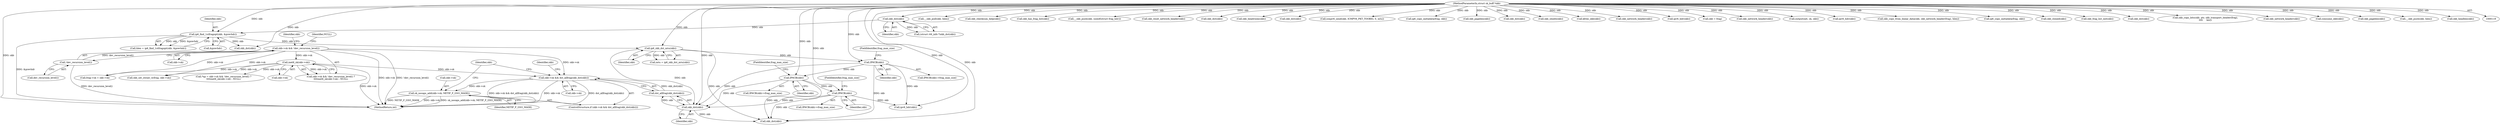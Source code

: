 digraph "0_linux_2423496af35d94a87156b063ea5cedffc10a70a1_0@pointer" {
"1000912" [label="(Call,skb->sk && dst_allfrag(skb_dst(skb)))"];
"1000143" [label="(Call,inet6_sk(skb->sk))"];
"1000137" [label="(Call,skb->sk && !dev_recursion_level())"];
"1000141" [label="(Call,!dev_recursion_level())"];
"1000916" [label="(Call,dst_allfrag(skb_dst(skb)))"];
"1000917" [label="(Call,skb_dst(skb))"];
"1000224" [label="(Call,IP6CB(skb))"];
"1000216" [label="(Call,IP6CB(skb))"];
"1000209" [label="(Call,IP6CB(skb))"];
"1000192" [label="(Call,ip6_skb_dst_mtu(skb))"];
"1000173" [label="(Call,ip6_find_1stfragopt(skb, &prevhdr))"];
"1000131" [label="(Call,skb_dst(skb))"];
"1000122" [label="(MethodParameterIn,struct sk_buff *skb)"];
"1000919" [label="(Call,sk_nocaps_add(skb->sk, NETIF_F_GSO_MASK))"];
"1000137" [label="(Call,skb->sk && !dev_recursion_level())"];
"1000436" [label="(Call,__skb_pull(skb, hlen))"];
"1000171" [label="(Call,hlen = ip6_find_1stfragopt(skb, &prevhdr))"];
"1000141" [label="(Call,!dev_recursion_level())"];
"1000211" [label="(FieldIdentifier,frag_max_size)"];
"1000147" [label="(Identifier,NULL)"];
"1000193" [label="(Identifier,skb)"];
"1000291" [label="(Call,skb_checksum_help(skb))"];
"1000952" [label="(MethodReturn,int)"];
"1000303" [label="(Call,skb_has_frag_list(skb))"];
"1000926" [label="(Identifier,skb)"];
"1000919" [label="(Call,sk_nocaps_add(skb->sk, NETIF_F_GSO_MASK))"];
"1000129" [label="(Call,(struct rt6_info *)skb_dst(skb))"];
"1000443" [label="(Call,__skb_push(skb, sizeof(struct frag_hdr)))"];
"1000450" [label="(Call,skb_reset_network_header(skb))"];
"1000903" [label="(Call,skb_dst(skb))"];
"1000208" [label="(Call,IP6CB(skb)->frag_max_size)"];
"1000329" [label="(Call,skb_headroom(skb))"];
"1000122" [label="(MethodParameterIn,struct sk_buff *skb)"];
"1000224" [label="(Call,IP6CB(skb))"];
"1000913" [label="(Call,skb->sk)"];
"1000920" [label="(Call,skb->sk)"];
"1000175" [label="(Call,&prevhdr)"];
"1000192" [label="(Call,ip6_skb_dst_mtu(skb))"];
"1000929" [label="(Call,skb_dst(skb))"];
"1000897" [label="(Call,skb_dst(skb))"];
"1000210" [label="(Identifier,skb)"];
"1000932" [label="(Call,icmpv6_send(skb, ICMPV6_PKT_TOOBIG, 0, mtu))"];
"1000223" [label="(Call,IP6CB(skb)->frag_max_size)"];
"1000218" [label="(FieldIdentifier,frag_max_size)"];
"1000762" [label="(Call,ip6_copy_metadata(frag, skb))"];
"1000216" [label="(Call,IP6CB(skb))"];
"1000912" [label="(Call,skb->sk && dst_allfrag(skb_dst(skb)))"];
"1000480" [label="(Call,skb_pagelen(skb))"];
"1000754" [label="(Call,skb_dst(skb))"];
"1000431" [label="(Call,skb_shinfo(skb))"];
"1000948" [label="(Call,kfree_skb(skb))"];
"1000190" [label="(Call,mtu = ip6_skb_dst_mtu(skb))"];
"1000917" [label="(Call,skb_dst(skb))"];
"1000143" [label="(Call,inet6_sk(skb->sk))"];
"1000174" [label="(Identifier,skb)"];
"1000136" [label="(Call,skb->sk && !dev_recursion_level() ?\n\t\t\t\tinet6_sk(skb->sk) : NULL)"];
"1000377" [label="(Call,frag->sk = skb->sk)"];
"1000131" [label="(Call,skb_dst(skb))"];
"1000453" [label="(Call,skb_network_header(skb))"];
"1000497" [label="(Call,ipv6_hdr(skb))"];
"1000132" [label="(Identifier,skb)"];
"1000619" [label="(Call,skb = frag)"];
"1000820" [label="(Call,skb_network_header(skb))"];
"1000217" [label="(Identifier,skb)"];
"1000923" [label="(Identifier,NETIF_F_GSO_MASK)"];
"1000598" [label="(Call,output(net, sk, skb))"];
"1000173" [label="(Call,ip6_find_1stfragopt(skb, &prevhdr))"];
"1000138" [label="(Call,skb->sk)"];
"1000279" [label="(Call,ipv6_hdr(skb))"];
"1000807" [label="(Call,skb_copy_from_linear_data(skb, skb_network_header(frag), hlen))"];
"1000945" [label="(Call,skb_dst(skb))"];
"1000593" [label="(Call,ip6_copy_metadata(frag, skb))"];
"1000918" [label="(Identifier,skb)"];
"1000134" [label="(Call,*np = skb->sk && !dev_recursion_level() ?\n\t\t\t\tinet6_sk(skb->sk) : NULL)"];
"1000209" [label="(Call,IP6CB(skb))"];
"1000225" [label="(Identifier,skb)"];
"1000226" [label="(FieldIdentifier,frag_max_size)"];
"1000326" [label="(Call,skb_cloned(skb))"];
"1000434" [label="(Call,skb_frag_list_init(skb))"];
"1000911" [label="(ControlStructure,if (skb->sk && dst_allfrag(skb_dst(skb))))"];
"1000145" [label="(Identifier,skb)"];
"1000802" [label="(Call,skb_set_owner_w(frag, skb->sk))"];
"1000420" [label="(Call,skb_dst(skb))"];
"1000215" [label="(Call,IP6CB(skb)->frag_max_size)"];
"1000142" [label="(Call,dev_recursion_level())"];
"1000842" [label="(Call,skb_copy_bits(skb, ptr, skb_transport_header(frag),\n\t\t\t\t     len))"];
"1000921" [label="(Identifier,skb)"];
"1000409" [label="(Call,skb_network_header(skb))"];
"1000916" [label="(Call,dst_allfrag(skb_dst(skb)))"];
"1000274" [label="(Call,ipv6_hdr(skb))"];
"1000906" [label="(Call,consume_skb(skb))"];
"1000309" [label="(Call,skb_pagelen(skb))"];
"1000144" [label="(Call,skb->sk)"];
"1000447" [label="(Call,__skb_push(skb, hlen))"];
"1000488" [label="(Call,skb_headlen(skb))"];
"1000912" -> "1000911"  [label="AST: "];
"1000912" -> "1000913"  [label="CFG: "];
"1000912" -> "1000916"  [label="CFG: "];
"1000913" -> "1000912"  [label="AST: "];
"1000916" -> "1000912"  [label="AST: "];
"1000921" -> "1000912"  [label="CFG: "];
"1000926" -> "1000912"  [label="CFG: "];
"1000912" -> "1000952"  [label="DDG: dst_allfrag(skb_dst(skb))"];
"1000912" -> "1000952"  [label="DDG: skb->sk && dst_allfrag(skb_dst(skb))"];
"1000912" -> "1000952"  [label="DDG: skb->sk"];
"1000143" -> "1000912"  [label="DDG: skb->sk"];
"1000137" -> "1000912"  [label="DDG: skb->sk"];
"1000916" -> "1000912"  [label="DDG: skb_dst(skb)"];
"1000912" -> "1000919"  [label="DDG: skb->sk"];
"1000143" -> "1000136"  [label="AST: "];
"1000143" -> "1000144"  [label="CFG: "];
"1000144" -> "1000143"  [label="AST: "];
"1000136" -> "1000143"  [label="CFG: "];
"1000143" -> "1000952"  [label="DDG: skb->sk"];
"1000143" -> "1000134"  [label="DDG: skb->sk"];
"1000143" -> "1000136"  [label="DDG: skb->sk"];
"1000137" -> "1000143"  [label="DDG: skb->sk"];
"1000143" -> "1000377"  [label="DDG: skb->sk"];
"1000143" -> "1000802"  [label="DDG: skb->sk"];
"1000137" -> "1000136"  [label="AST: "];
"1000137" -> "1000138"  [label="CFG: "];
"1000137" -> "1000141"  [label="CFG: "];
"1000138" -> "1000137"  [label="AST: "];
"1000141" -> "1000137"  [label="AST: "];
"1000145" -> "1000137"  [label="CFG: "];
"1000147" -> "1000137"  [label="CFG: "];
"1000137" -> "1000952"  [label="DDG: !dev_recursion_level()"];
"1000137" -> "1000952"  [label="DDG: skb->sk"];
"1000141" -> "1000137"  [label="DDG: dev_recursion_level()"];
"1000137" -> "1000377"  [label="DDG: skb->sk"];
"1000137" -> "1000802"  [label="DDG: skb->sk"];
"1000141" -> "1000142"  [label="CFG: "];
"1000142" -> "1000141"  [label="AST: "];
"1000141" -> "1000952"  [label="DDG: dev_recursion_level()"];
"1000916" -> "1000917"  [label="CFG: "];
"1000917" -> "1000916"  [label="AST: "];
"1000917" -> "1000916"  [label="DDG: skb"];
"1000917" -> "1000918"  [label="CFG: "];
"1000918" -> "1000917"  [label="AST: "];
"1000224" -> "1000917"  [label="DDG: skb"];
"1000209" -> "1000917"  [label="DDG: skb"];
"1000216" -> "1000917"  [label="DDG: skb"];
"1000192" -> "1000917"  [label="DDG: skb"];
"1000122" -> "1000917"  [label="DDG: skb"];
"1000917" -> "1000929"  [label="DDG: skb"];
"1000224" -> "1000223"  [label="AST: "];
"1000224" -> "1000225"  [label="CFG: "];
"1000225" -> "1000224"  [label="AST: "];
"1000226" -> "1000224"  [label="CFG: "];
"1000216" -> "1000224"  [label="DDG: skb"];
"1000122" -> "1000224"  [label="DDG: skb"];
"1000224" -> "1000274"  [label="DDG: skb"];
"1000224" -> "1000929"  [label="DDG: skb"];
"1000216" -> "1000215"  [label="AST: "];
"1000216" -> "1000217"  [label="CFG: "];
"1000217" -> "1000216"  [label="AST: "];
"1000218" -> "1000216"  [label="CFG: "];
"1000209" -> "1000216"  [label="DDG: skb"];
"1000122" -> "1000216"  [label="DDG: skb"];
"1000216" -> "1000929"  [label="DDG: skb"];
"1000209" -> "1000208"  [label="AST: "];
"1000209" -> "1000210"  [label="CFG: "];
"1000210" -> "1000209"  [label="AST: "];
"1000211" -> "1000209"  [label="CFG: "];
"1000192" -> "1000209"  [label="DDG: skb"];
"1000122" -> "1000209"  [label="DDG: skb"];
"1000209" -> "1000274"  [label="DDG: skb"];
"1000209" -> "1000929"  [label="DDG: skb"];
"1000192" -> "1000190"  [label="AST: "];
"1000192" -> "1000193"  [label="CFG: "];
"1000193" -> "1000192"  [label="AST: "];
"1000190" -> "1000192"  [label="CFG: "];
"1000192" -> "1000190"  [label="DDG: skb"];
"1000173" -> "1000192"  [label="DDG: skb"];
"1000122" -> "1000192"  [label="DDG: skb"];
"1000192" -> "1000929"  [label="DDG: skb"];
"1000173" -> "1000171"  [label="AST: "];
"1000173" -> "1000175"  [label="CFG: "];
"1000174" -> "1000173"  [label="AST: "];
"1000175" -> "1000173"  [label="AST: "];
"1000171" -> "1000173"  [label="CFG: "];
"1000173" -> "1000952"  [label="DDG: &prevhdr"];
"1000173" -> "1000171"  [label="DDG: skb"];
"1000173" -> "1000171"  [label="DDG: &prevhdr"];
"1000131" -> "1000173"  [label="DDG: skb"];
"1000122" -> "1000173"  [label="DDG: skb"];
"1000173" -> "1000945"  [label="DDG: skb"];
"1000131" -> "1000129"  [label="AST: "];
"1000131" -> "1000132"  [label="CFG: "];
"1000132" -> "1000131"  [label="AST: "];
"1000129" -> "1000131"  [label="CFG: "];
"1000131" -> "1000129"  [label="DDG: skb"];
"1000122" -> "1000131"  [label="DDG: skb"];
"1000122" -> "1000119"  [label="AST: "];
"1000122" -> "1000952"  [label="DDG: skb"];
"1000122" -> "1000274"  [label="DDG: skb"];
"1000122" -> "1000279"  [label="DDG: skb"];
"1000122" -> "1000291"  [label="DDG: skb"];
"1000122" -> "1000303"  [label="DDG: skb"];
"1000122" -> "1000309"  [label="DDG: skb"];
"1000122" -> "1000326"  [label="DDG: skb"];
"1000122" -> "1000329"  [label="DDG: skb"];
"1000122" -> "1000409"  [label="DDG: skb"];
"1000122" -> "1000420"  [label="DDG: skb"];
"1000122" -> "1000431"  [label="DDG: skb"];
"1000122" -> "1000434"  [label="DDG: skb"];
"1000122" -> "1000436"  [label="DDG: skb"];
"1000122" -> "1000443"  [label="DDG: skb"];
"1000122" -> "1000447"  [label="DDG: skb"];
"1000122" -> "1000450"  [label="DDG: skb"];
"1000122" -> "1000453"  [label="DDG: skb"];
"1000122" -> "1000480"  [label="DDG: skb"];
"1000122" -> "1000488"  [label="DDG: skb"];
"1000122" -> "1000497"  [label="DDG: skb"];
"1000122" -> "1000593"  [label="DDG: skb"];
"1000122" -> "1000598"  [label="DDG: skb"];
"1000122" -> "1000619"  [label="DDG: skb"];
"1000122" -> "1000754"  [label="DDG: skb"];
"1000122" -> "1000762"  [label="DDG: skb"];
"1000122" -> "1000807"  [label="DDG: skb"];
"1000122" -> "1000820"  [label="DDG: skb"];
"1000122" -> "1000842"  [label="DDG: skb"];
"1000122" -> "1000897"  [label="DDG: skb"];
"1000122" -> "1000903"  [label="DDG: skb"];
"1000122" -> "1000906"  [label="DDG: skb"];
"1000122" -> "1000929"  [label="DDG: skb"];
"1000122" -> "1000932"  [label="DDG: skb"];
"1000122" -> "1000945"  [label="DDG: skb"];
"1000122" -> "1000948"  [label="DDG: skb"];
"1000919" -> "1000911"  [label="AST: "];
"1000919" -> "1000923"  [label="CFG: "];
"1000920" -> "1000919"  [label="AST: "];
"1000923" -> "1000919"  [label="AST: "];
"1000926" -> "1000919"  [label="CFG: "];
"1000919" -> "1000952"  [label="DDG: skb->sk"];
"1000919" -> "1000952"  [label="DDG: sk_nocaps_add(skb->sk, NETIF_F_GSO_MASK)"];
"1000919" -> "1000952"  [label="DDG: NETIF_F_GSO_MASK"];
}
